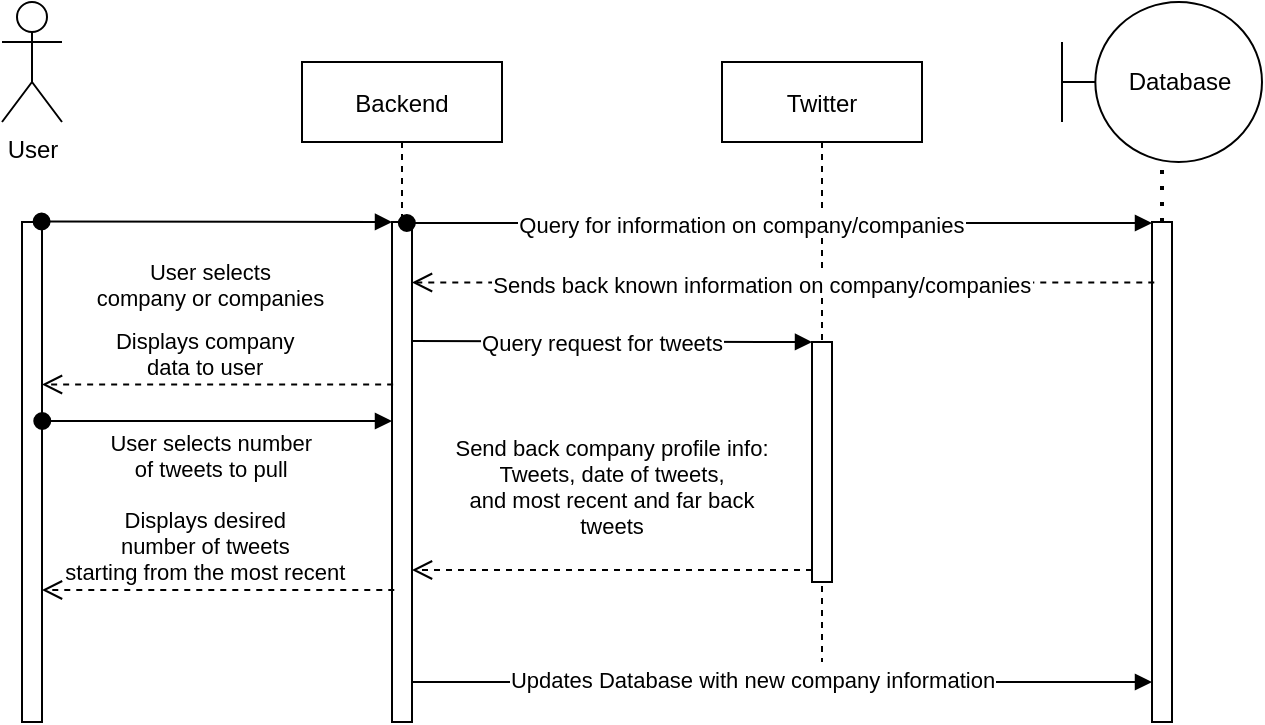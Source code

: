 <mxfile version="20.4.0" type="github">
  <diagram id="kgpKYQtTHZ0yAKxKKP6v" name="Page-1">
    <mxGraphModel dx="813" dy="430" grid="1" gridSize="10" guides="1" tooltips="1" connect="1" arrows="1" fold="1" page="1" pageScale="1" pageWidth="850" pageHeight="1100" math="0" shadow="0">
      <root>
        <mxCell id="0" />
        <mxCell id="1" parent="0" />
        <mxCell id="3nuBFxr9cyL0pnOWT2aG-1" value="Backend" style="shape=umlLifeline;perimeter=lifelinePerimeter;container=1;collapsible=0;recursiveResize=0;rounded=0;shadow=0;strokeWidth=1;" parent="1" vertex="1">
          <mxGeometry x="170" y="30" width="100" height="330" as="geometry" />
        </mxCell>
        <mxCell id="3nuBFxr9cyL0pnOWT2aG-2" value="" style="points=[];perimeter=orthogonalPerimeter;rounded=0;shadow=0;strokeWidth=1;" parent="3nuBFxr9cyL0pnOWT2aG-1" vertex="1">
          <mxGeometry x="45" y="80" width="10" height="250" as="geometry" />
        </mxCell>
        <mxCell id="3nuBFxr9cyL0pnOWT2aG-5" value="Twitter" style="shape=umlLifeline;perimeter=lifelinePerimeter;container=1;collapsible=0;recursiveResize=0;rounded=0;shadow=0;strokeWidth=1;" parent="1" vertex="1">
          <mxGeometry x="380" y="30" width="100" height="300" as="geometry" />
        </mxCell>
        <mxCell id="3nuBFxr9cyL0pnOWT2aG-6" value="" style="points=[];perimeter=orthogonalPerimeter;rounded=0;shadow=0;strokeWidth=1;" parent="3nuBFxr9cyL0pnOWT2aG-5" vertex="1">
          <mxGeometry x="45" y="140" width="10" height="120" as="geometry" />
        </mxCell>
        <mxCell id="3nuBFxr9cyL0pnOWT2aG-7" value="Send back company profile info:&#xa;Tweets, date of tweets,&#xa;and most recent and far back&#xa;tweets&#xa;" style="verticalAlign=bottom;endArrow=open;dashed=1;endSize=8;exitX=0;exitY=0.95;shadow=0;strokeWidth=1;" parent="1" source="3nuBFxr9cyL0pnOWT2aG-6" target="3nuBFxr9cyL0pnOWT2aG-2" edge="1">
          <mxGeometry relative="1" as="geometry">
            <mxPoint x="275" y="236" as="targetPoint" />
          </mxGeometry>
        </mxCell>
        <mxCell id="3nuBFxr9cyL0pnOWT2aG-8" value="Query request for tweets" style="verticalAlign=bottom;endArrow=block;shadow=0;strokeWidth=1;exitX=1.029;exitY=0.238;exitDx=0;exitDy=0;exitPerimeter=0;" parent="1" source="3nuBFxr9cyL0pnOWT2aG-2" target="3nuBFxr9cyL0pnOWT2aG-6" edge="1">
          <mxGeometry x="-0.051" y="-10" relative="1" as="geometry">
            <mxPoint x="275" y="160" as="sourcePoint" />
            <mxPoint x="430" y="180" as="targetPoint" />
            <Array as="points" />
            <mxPoint as="offset" />
          </mxGeometry>
        </mxCell>
        <mxCell id="LV6bf5cG3JYAG6dapP-r-18" value="Database" style="shape=umlBoundary;whiteSpace=wrap;html=1;" vertex="1" parent="1">
          <mxGeometry x="550" width="100" height="80" as="geometry" />
        </mxCell>
        <mxCell id="LV6bf5cG3JYAG6dapP-r-20" value="" style="endArrow=none;dashed=1;html=1;dashPattern=1 3;strokeWidth=2;rounded=0;startArrow=none;" edge="1" parent="1" source="LV6bf5cG3JYAG6dapP-r-21" target="LV6bf5cG3JYAG6dapP-r-18">
          <mxGeometry width="50" height="50" relative="1" as="geometry">
            <mxPoint x="620" y="370" as="sourcePoint" />
            <mxPoint x="630" y="150" as="targetPoint" />
          </mxGeometry>
        </mxCell>
        <mxCell id="LV6bf5cG3JYAG6dapP-r-21" value="" style="html=1;points=[];perimeter=orthogonalPerimeter;" vertex="1" parent="1">
          <mxGeometry x="595" y="110" width="10" height="250" as="geometry" />
        </mxCell>
        <mxCell id="LV6bf5cG3JYAG6dapP-r-4" value="" style="verticalAlign=bottom;endArrow=block;shadow=0;strokeWidth=1;" edge="1" parent="1" source="3nuBFxr9cyL0pnOWT2aG-2" target="LV6bf5cG3JYAG6dapP-r-21">
          <mxGeometry x="-0.038" relative="1" as="geometry">
            <mxPoint x="180" y="340" as="sourcePoint" />
            <mxPoint x="555" y="340" as="targetPoint" />
            <Array as="points">
              <mxPoint x="260" y="340" />
              <mxPoint x="310" y="340" />
            </Array>
            <mxPoint as="offset" />
          </mxGeometry>
        </mxCell>
        <mxCell id="LV6bf5cG3JYAG6dapP-r-5" value="Updates Database with new company information" style="edgeLabel;html=1;align=center;verticalAlign=middle;resizable=0;points=[];" vertex="1" connectable="0" parent="LV6bf5cG3JYAG6dapP-r-4">
          <mxGeometry x="-0.023" y="1" relative="1" as="geometry">
            <mxPoint x="-11" as="offset" />
          </mxGeometry>
        </mxCell>
        <mxCell id="LV6bf5cG3JYAG6dapP-r-25" value="User" style="shape=umlActor;verticalLabelPosition=bottom;verticalAlign=top;html=1;outlineConnect=0;" vertex="1" parent="1">
          <mxGeometry x="20" width="30" height="60" as="geometry" />
        </mxCell>
        <mxCell id="LV6bf5cG3JYAG6dapP-r-30" value="" style="html=1;points=[];perimeter=orthogonalPerimeter;" vertex="1" parent="1">
          <mxGeometry x="30" y="110" width="10" height="250" as="geometry" />
        </mxCell>
        <mxCell id="3nuBFxr9cyL0pnOWT2aG-3" value="User selects&#xa;company or companies&#xa;" style="verticalAlign=bottom;startArrow=oval;endArrow=block;startSize=8;shadow=0;strokeWidth=1;exitX=0.98;exitY=-0.001;exitDx=0;exitDy=0;exitPerimeter=0;" parent="1" target="3nuBFxr9cyL0pnOWT2aG-2" edge="1" source="LV6bf5cG3JYAG6dapP-r-30">
          <mxGeometry x="-0.036" y="-60" relative="1" as="geometry">
            <mxPoint x="30" y="160" as="sourcePoint" />
            <mxPoint as="offset" />
          </mxGeometry>
        </mxCell>
        <mxCell id="LV6bf5cG3JYAG6dapP-r-31" value="Displays company&#xa;data to user" style="verticalAlign=bottom;endArrow=open;dashed=1;endSize=8;shadow=0;strokeWidth=1;exitX=0.057;exitY=0.325;exitDx=0;exitDy=0;exitPerimeter=0;" edge="1" parent="1" source="3nuBFxr9cyL0pnOWT2aG-2" target="LV6bf5cG3JYAG6dapP-r-30">
          <mxGeometry x="0.073" relative="1" as="geometry">
            <mxPoint x="60" y="300" as="targetPoint" />
            <mxPoint x="170" y="200" as="sourcePoint" />
            <mxPoint as="offset" />
          </mxGeometry>
        </mxCell>
        <mxCell id="LV6bf5cG3JYAG6dapP-r-32" value="User selects number&#xa;of tweets to pull" style="verticalAlign=bottom;startArrow=oval;endArrow=block;startSize=8;shadow=0;strokeWidth=1;exitX=1.014;exitY=0.398;exitDx=0;exitDy=0;exitPerimeter=0;" edge="1" parent="1" source="LV6bf5cG3JYAG6dapP-r-30" target="3nuBFxr9cyL0pnOWT2aG-2">
          <mxGeometry x="-0.032" y="-33" relative="1" as="geometry">
            <mxPoint x="50" y="230" as="sourcePoint" />
            <mxPoint x="175.2" y="230.25" as="targetPoint" />
            <mxPoint as="offset" />
          </mxGeometry>
        </mxCell>
        <mxCell id="LV6bf5cG3JYAG6dapP-r-33" value="Displays desired&#xa;number of tweets&#xa;starting from the most recent" style="verticalAlign=bottom;endArrow=open;dashed=1;endSize=8;shadow=0;strokeWidth=1;exitX=0.114;exitY=0.736;exitDx=0;exitDy=0;exitPerimeter=0;" edge="1" parent="1" source="3nuBFxr9cyL0pnOWT2aG-2" target="LV6bf5cG3JYAG6dapP-r-30">
          <mxGeometry x="0.073" relative="1" as="geometry">
            <mxPoint x="-40" y="310" as="targetPoint" />
            <mxPoint x="90" y="310" as="sourcePoint" />
            <mxPoint as="offset" />
          </mxGeometry>
        </mxCell>
        <mxCell id="LV6bf5cG3JYAG6dapP-r-34" value="Query for information on company/companies" style="verticalAlign=bottom;startArrow=oval;endArrow=block;startSize=8;shadow=0;strokeWidth=1;exitX=0.743;exitY=0.002;exitDx=0;exitDy=0;exitPerimeter=0;" edge="1" parent="1" source="3nuBFxr9cyL0pnOWT2aG-2" target="LV6bf5cG3JYAG6dapP-r-21">
          <mxGeometry x="-0.101" y="-9" relative="1" as="geometry">
            <mxPoint x="320" y="110" as="sourcePoint" />
            <mxPoint x="495.2" y="110.25" as="targetPoint" />
            <mxPoint y="1" as="offset" />
          </mxGeometry>
        </mxCell>
        <mxCell id="LV6bf5cG3JYAG6dapP-r-35" value="Sends back known information on company/companies" style="verticalAlign=bottom;endArrow=open;dashed=1;endSize=8;shadow=0;strokeWidth=1;exitX=0.114;exitY=0.121;exitDx=0;exitDy=0;exitPerimeter=0;" edge="1" parent="1" source="LV6bf5cG3JYAG6dapP-r-21" target="3nuBFxr9cyL0pnOWT2aG-2">
          <mxGeometry x="0.057" y="10" relative="1" as="geometry">
            <mxPoint x="270.0" y="140" as="targetPoint" />
            <mxPoint x="590" y="150" as="sourcePoint" />
            <mxPoint as="offset" />
          </mxGeometry>
        </mxCell>
      </root>
    </mxGraphModel>
  </diagram>
</mxfile>
